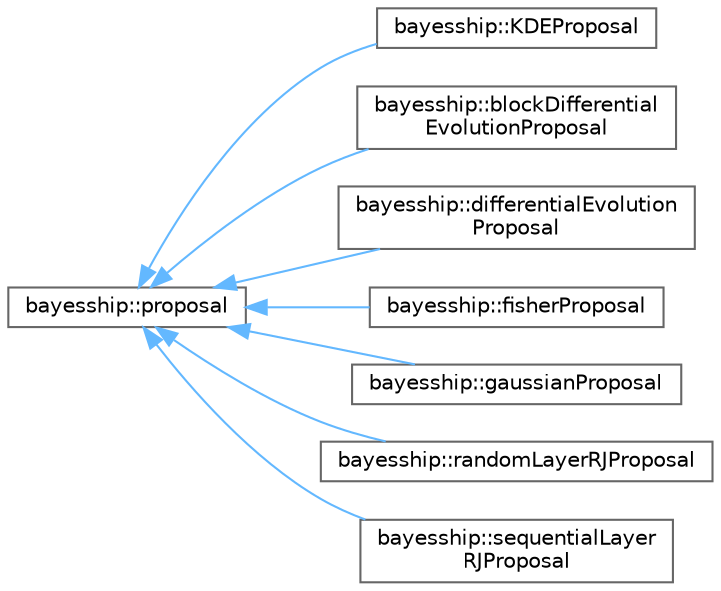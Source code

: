 digraph "Graphical Class Hierarchy"
{
 // LATEX_PDF_SIZE
  bgcolor="transparent";
  edge [fontname=Helvetica,fontsize=10,labelfontname=Helvetica,labelfontsize=10];
  node [fontname=Helvetica,fontsize=10,shape=box,height=0.2,width=0.4];
  rankdir="LR";
  Node0 [label="bayesship::proposal",height=0.2,width=0.4,color="grey40", fillcolor="white", style="filled",URL="$classbayesship_1_1proposal.html",tooltip=" "];
  Node0 -> Node1 [dir="back",color="steelblue1",style="solid"];
  Node1 [label="bayesship::KDEProposal",height=0.2,width=0.4,color="grey40", fillcolor="white", style="filled",URL="$classbayesship_1_1KDEProposal.html",tooltip=" "];
  Node0 -> Node2 [dir="back",color="steelblue1",style="solid"];
  Node2 [label="bayesship::blockDifferential\lEvolutionProposal",height=0.2,width=0.4,color="grey40", fillcolor="white", style="filled",URL="$classbayesship_1_1blockDifferentialEvolutionProposal.html",tooltip=" "];
  Node0 -> Node3 [dir="back",color="steelblue1",style="solid"];
  Node3 [label="bayesship::differentialEvolution\lProposal",height=0.2,width=0.4,color="grey40", fillcolor="white", style="filled",URL="$classbayesship_1_1differentialEvolutionProposal.html",tooltip=" "];
  Node0 -> Node4 [dir="back",color="steelblue1",style="solid"];
  Node4 [label="bayesship::fisherProposal",height=0.2,width=0.4,color="grey40", fillcolor="white", style="filled",URL="$classbayesship_1_1fisherProposal.html",tooltip=" "];
  Node0 -> Node5 [dir="back",color="steelblue1",style="solid"];
  Node5 [label="bayesship::gaussianProposal",height=0.2,width=0.4,color="grey40", fillcolor="white", style="filled",URL="$classbayesship_1_1gaussianProposal.html",tooltip=" "];
  Node0 -> Node6 [dir="back",color="steelblue1",style="solid"];
  Node6 [label="bayesship::randomLayerRJProposal",height=0.2,width=0.4,color="grey40", fillcolor="white", style="filled",URL="$classbayesship_1_1randomLayerRJProposal.html",tooltip=" "];
  Node0 -> Node7 [dir="back",color="steelblue1",style="solid"];
  Node7 [label="bayesship::sequentialLayer\lRJProposal",height=0.2,width=0.4,color="grey40", fillcolor="white", style="filled",URL="$classbayesship_1_1sequentialLayerRJProposal.html",tooltip=" "];
}
